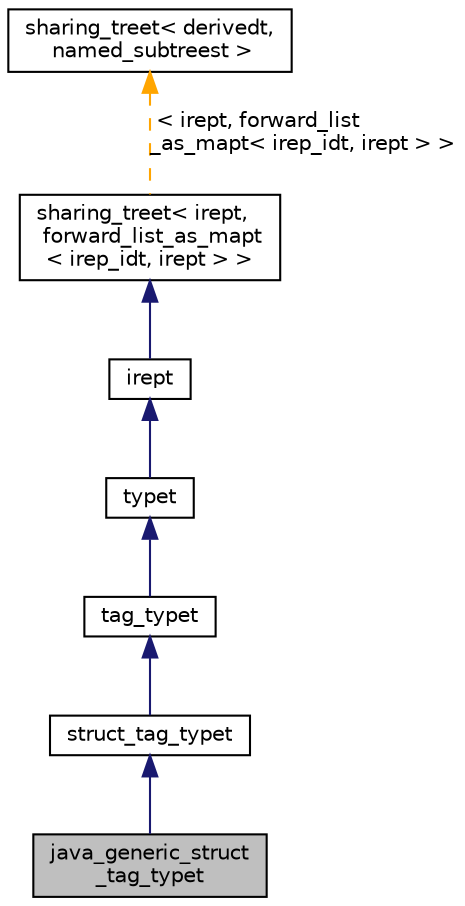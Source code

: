 digraph "java_generic_struct_tag_typet"
{
 // LATEX_PDF_SIZE
  bgcolor="transparent";
  edge [fontname="Helvetica",fontsize="10",labelfontname="Helvetica",labelfontsize="10"];
  node [fontname="Helvetica",fontsize="10",shape=record];
  Node1 [label="java_generic_struct\l_tag_typet",height=0.2,width=0.4,color="black", fillcolor="grey75", style="filled", fontcolor="black",tooltip="Class to hold type with generic type arguments, for example java.util.List in either a reference of t..."];
  Node2 -> Node1 [dir="back",color="midnightblue",fontsize="10",style="solid",fontname="Helvetica"];
  Node2 [label="struct_tag_typet",height=0.2,width=0.4,color="black",URL="$classstruct__tag__typet.html",tooltip="A struct tag type, i.e., struct_typet with an identifier."];
  Node3 -> Node2 [dir="back",color="midnightblue",fontsize="10",style="solid",fontname="Helvetica"];
  Node3 [label="tag_typet",height=0.2,width=0.4,color="black",URL="$classtag__typet.html",tooltip="A tag-based type, i.e., typet with an identifier."];
  Node4 -> Node3 [dir="back",color="midnightblue",fontsize="10",style="solid",fontname="Helvetica"];
  Node4 [label="typet",height=0.2,width=0.4,color="black",URL="$classtypet.html",tooltip="The type of an expression, extends irept."];
  Node5 -> Node4 [dir="back",color="midnightblue",fontsize="10",style="solid",fontname="Helvetica"];
  Node5 [label="irept",height=0.2,width=0.4,color="black",URL="$classirept.html",tooltip="There are a large number of kinds of tree structured or tree-like data in CPROVER."];
  Node6 -> Node5 [dir="back",color="midnightblue",fontsize="10",style="solid",fontname="Helvetica"];
  Node6 [label="sharing_treet\< irept,\l forward_list_as_mapt\l\< irep_idt, irept \> \>",height=0.2,width=0.4,color="black",URL="$classsharing__treet.html",tooltip=" "];
  Node7 -> Node6 [dir="back",color="orange",fontsize="10",style="dashed",label=" \< irept, forward_list\l_as_mapt\< irep_idt, irept \> \>" ,fontname="Helvetica"];
  Node7 [label="sharing_treet\< derivedt,\l named_subtreest \>",height=0.2,width=0.4,color="black",URL="$classsharing__treet.html",tooltip="Base class for tree-like data structures with sharing."];
}
